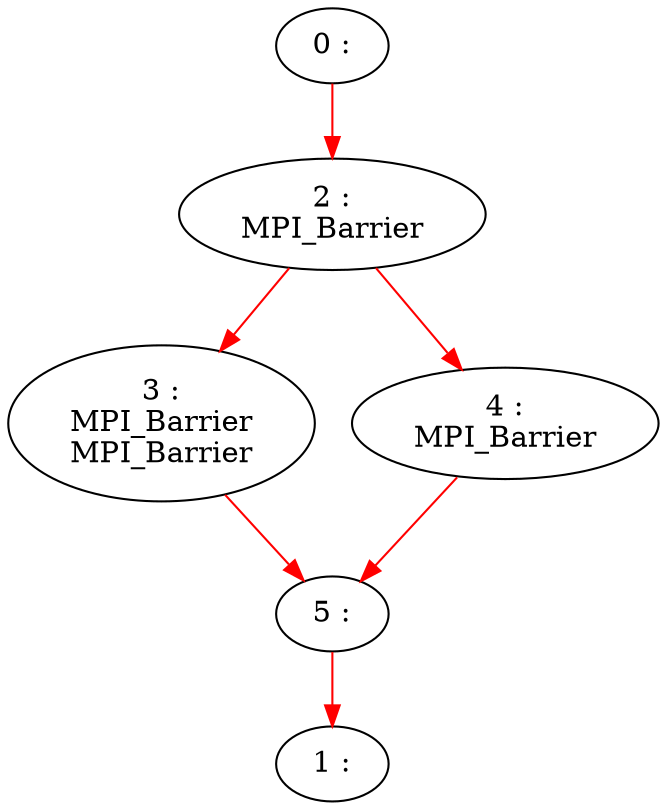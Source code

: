 Digraph G{
	N0 [label="0 :\n" shape=ellipse]
	N2 [label="2 :\nMPI_Barrier\n" shape=ellipse]
	N3 [label="3 :\nMPI_Barrier\nMPI_Barrier\n" shape=ellipse]
	N4 [label="4 :\nMPI_Barrier\n" shape=ellipse]
	N5 [label="5 :\n" shape=ellipse]
	N1 [label="1 :\n" shape=ellipse]
	N0 -> N2 [color=red]
	N2 -> N3 [color=red]
	N2 -> N4 [color=red]
	N3 -> N5 [color=red]
	N4 -> N5 [color=red]
	N5 -> N1 [color=red]
}
